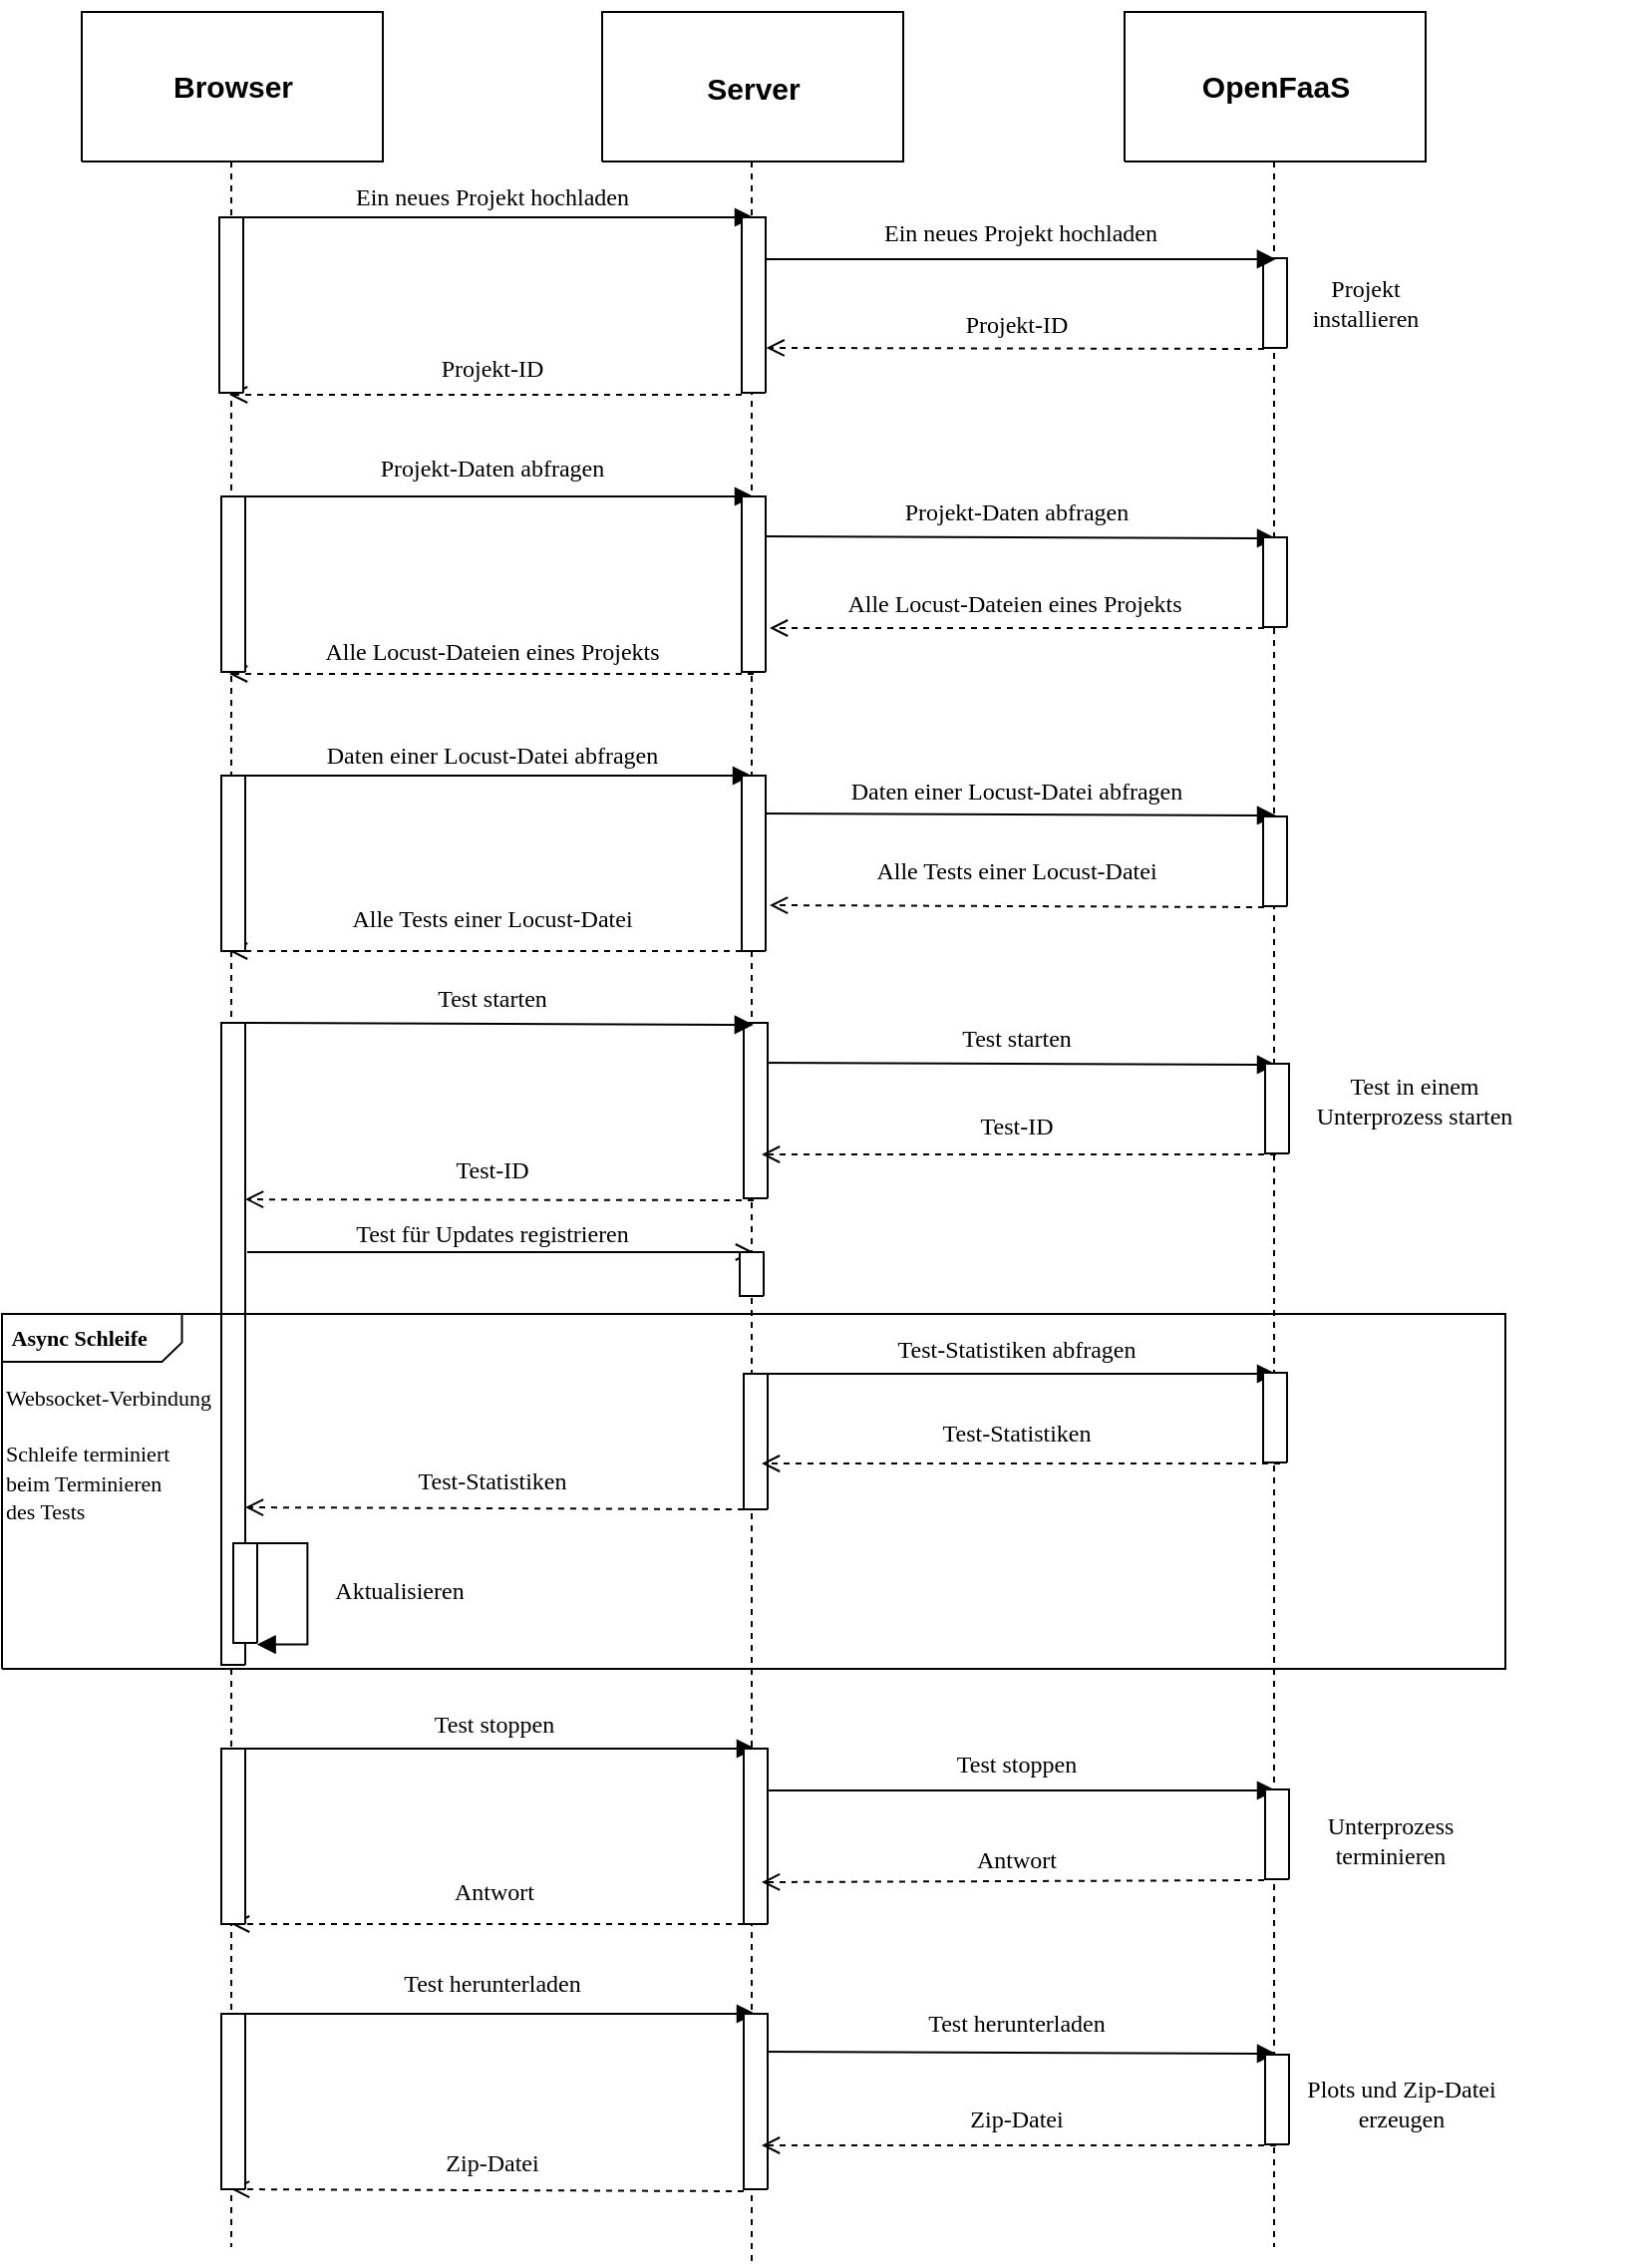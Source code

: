 <mxfile version="15.8.7" type="device"><diagram name="Zeichenblatt-1" id="Zeichenblatt-1"><mxGraphModel dx="367" dy="286" grid="1" gridSize="10" guides="1" tooltips="1" connect="1" arrows="1" fold="1" page="1" pageScale="1" pageWidth="827" pageHeight="1169" math="0" shadow="0"><root><mxCell id="0"/><mxCell id="1" value="Verbinder" parent="0"/><mxCell id="2" style="vsdxID=2;fillColor=#FFFFFF;gradientColor=none;shape=stencil(nZBLDoAgDERP0z3SIyjew0SURgSD+Lu9kMZoXLhwN9O+tukAlrNpJg1SzDH4QW/URgNYgZTkjA4UkwJUgGXng+6DX1zLfmoymdXo17xh5zmRJ6Q42BWCfc2oJfdAr+Yv+AP9Cb7OJ3H/2JG1HNGz/84klThPVCc=);labelBackgroundColor=none;rounded=0;html=1;whiteSpace=wrap;" parent="1" vertex="1"><mxGeometry x="75" y="25" width="151" height="75" as="geometry"/></mxCell><mxCell id="3" style="vsdxID=3;fillColor=#FFFFFF;gradientColor=none;shape=stencil(nZBLDoAgDERP0z3SIyjew0SURgSD+Lu9kMZoXLhwN9O+tukAlrNpJg1SzDH4QW/URgNYgZTkjA4UkwJUgGXng+6DX1zLfmoymdXo17xh5zmRJ6Q42BWCfc2oJfdAr+Yv+AP9Cb7OJ3H/2JG1HNGz/84klThPVCc=);labelBackgroundColor=none;rounded=0;html=1;whiteSpace=wrap;" parent="2" vertex="1"><mxGeometry x="39" y="19" width="72" height="36" as="geometry"/></mxCell><mxCell id="4" style="vsdxID=4;fillColor=#FFFFFF;gradientColor=none;shape=stencil(1VFBDsIgEHwNRxKE+IJa/7GxSyFiaRa07e+FLImtB+/eZnZmdgkjTJcczCi0SpniHRc/ZCfMRWjtJ4fkc0HC9MJ0NhKOFJ/TwHyG6qzoEV91w8q5s6oRrTamJ8X8yl6gW9GoeZuVtgP9vUitElafJMUM2cfpEA1AI8pyRNoAYwuylBbEeTf+h2cV8Plm60Pglvb6dy1lxJWa/g0=);labelBackgroundColor=none;rounded=0;html=1;whiteSpace=wrap;" parent="2" vertex="1"><mxGeometry x="63" y="-5" width="24" height="1" as="geometry"/></mxCell><mxCell id="5" style="vsdxID=6;edgeStyle=none;dashed=1;startArrow=none;endArrow=none;startSize=5;endSize=5;spacingTop=0;spacingBottom=0;spacingLeft=0;spacingRight=0;verticalAlign=middle;html=1;labelBackgroundColor=#ffffff;rounded=0;" parent="2" edge="1"><mxGeometry relative="1" as="geometry"><Array as="points"/><mxPoint x="75" y="75" as="sourcePoint"/><mxPoint x="75" y="1121" as="targetPoint"/></mxGeometry></mxCell><mxCell id="6" value="&lt;font style=&quot;font-size:16px;font-family:Calibri;color:#000000;direction:ltr;letter-spacing:0px;line-height:120%;opacity:1&quot;&gt;&lt;b&gt;Browser&lt;br/&gt;&lt;/b&gt;&lt;/font&gt;" style="text;vsdxID=2;fillColor=none;gradientColor=none;labelBackgroundColor=none;rounded=0;html=1;whiteSpace=wrap;verticalAlign=middle;align=center;strokeColor=none;;html=1;" parent="2" vertex="1"><mxGeometry y="-0.74" width="151.49" height="75.74" as="geometry"/></mxCell><mxCell id="miKb3Fd6q517Q06Q9cBH-104" value="&lt;font color=&quot;#000000&quot; size=&quot;1&quot;&gt;&lt;b style=&quot;font-size: 15px&quot;&gt;Browser&lt;/b&gt;&lt;/font&gt;" style="rounded=0;whiteSpace=wrap;html=1;labelBackgroundColor=none;labelBorderColor=none;fontColor=#F19C99;strokeColor=none;" parent="2" vertex="1"><mxGeometry x="15.75" y="7" width="120" height="60" as="geometry"/></mxCell><mxCell id="7" style="vsdxID=7;fillColor=#FFFFFF;gradientColor=none;shape=stencil(nZBLDoAgDERP0z3SIyjew0SURgSD+Lu9kMZoXLhwN9O+tukAlrNpJg1SzDH4QW/URgNYgZTkjA4UkwJUgGXng+6DX1zLfmoymdXo17xh5zmRJ6Q42BWCfc2oJfdAr+Yv+AP9Cb7OJ3H/2JG1HNGz/84klThPVCc=);labelBackgroundColor=none;rounded=0;html=1;whiteSpace=wrap;" parent="1" vertex="1"><mxGeometry x="336" y="25" width="151" height="75" as="geometry"/></mxCell><mxCell id="8" style="vsdxID=8;fillColor=#FFFFFF;gradientColor=none;shape=stencil(nZBLDoAgDERP0z3SIyjew0SURgSD+Lu9kMZoXLhwN9O+tukAlrNpJg1SzDH4QW/URgNYgZTkjA4UkwJUgGXng+6DX1zLfmoymdXo17xh5zmRJ6Q42BWCfc2oJfdAr+Yv+AP9Cb7OJ3H/2JG1HNGz/84klThPVCc=);labelBackgroundColor=none;rounded=0;html=1;whiteSpace=wrap;" parent="7" vertex="1"><mxGeometry x="39" y="19" width="72" height="36" as="geometry"/></mxCell><mxCell id="9" style="vsdxID=9;fillColor=#FFFFFF;gradientColor=none;shape=stencil(1VFBDsIgEHwNRxKE+IJa/7GxSyFiaRa07e+FLImtB+/eZnZmdgkjTJcczCi0SpniHRc/ZCfMRWjtJ4fkc0HC9MJ0NhKOFJ/TwHyG6qzoEV91w8q5s6oRrTamJ8X8yl6gW9GoeZuVtgP9vUitElafJMUM2cfpEA1AI8pyRNoAYwuylBbEeTf+h2cV8Plm60Pglvb6dy1lxJWa/g0=);labelBackgroundColor=none;rounded=0;html=1;whiteSpace=wrap;" parent="7" vertex="1"><mxGeometry x="63" y="-5" width="24" height="1" as="geometry"/></mxCell><mxCell id="10" style="vsdxID=11;edgeStyle=none;dashed=1;startArrow=none;endArrow=none;startSize=5;endSize=5;spacingTop=0;spacingBottom=0;spacingLeft=0;spacingRight=0;verticalAlign=middle;html=1;labelBackgroundColor=#ffffff;rounded=0;" parent="7" edge="1"><mxGeometry relative="1" as="geometry"><Array as="points"/><mxPoint x="75" y="75" as="sourcePoint"/><mxPoint x="75" y="1129" as="targetPoint"/></mxGeometry></mxCell><mxCell id="11" value="&lt;font style=&quot;font-size:16px;font-family:Calibri;color:#000000;direction:ltr;letter-spacing:0px;line-height:120%;opacity:1&quot;&gt;&lt;b&gt;Server&lt;br/&gt;&lt;/b&gt;&lt;/font&gt;" style="text;vsdxID=7;fillColor=none;gradientColor=none;labelBackgroundColor=none;rounded=0;html=1;whiteSpace=wrap;verticalAlign=middle;align=center;strokeColor=none;;html=1;" parent="7" vertex="1"><mxGeometry y="-0.74" width="151.49" height="75.74" as="geometry"/></mxCell><mxCell id="miKb3Fd6q517Q06Q9cBH-105" value="&lt;font color=&quot;#000000&quot; size=&quot;1&quot;&gt;&lt;b style=&quot;font-size: 15px&quot;&gt;Server&lt;/b&gt;&lt;/font&gt;" style="rounded=0;whiteSpace=wrap;html=1;labelBackgroundColor=none;labelBorderColor=none;fontColor=#F19C99;strokeColor=none;" parent="7" vertex="1"><mxGeometry x="15.75" y="7.5" width="120" height="60" as="geometry"/></mxCell><mxCell id="86" style="vsdxID=18;edgeStyle=none;startArrow=none;endArrow=block;startSize=2;endSize=7;spacingTop=0;spacingBottom=0;spacingLeft=0;spacingRight=0;verticalAlign=middle;html=1;labelBackgroundColor=#ffffff;rounded=0;" parent="1" edge="1"><mxGeometry relative="1" as="geometry"><mxPoint x="-1" as="offset"/><Array as="points"/><mxPoint x="151" y="128" as="sourcePoint"/><mxPoint x="412" y="128" as="targetPoint"/></mxGeometry></mxCell><mxCell id="87" style="vsdxID=19;edgeStyle=none;dashed=1;startArrow=none;endArrow=open;startSize=2;endSize=7;spacingTop=0;spacingBottom=0;spacingLeft=0;spacingRight=0;verticalAlign=middle;html=1;labelBackgroundColor=#ffffff;rounded=0;" parent="1" edge="1"><mxGeometry relative="1" as="geometry"><mxPoint as="offset"/><Array as="points"/><mxPoint x="406" y="217" as="sourcePoint"/><mxPoint x="149" y="217" as="targetPoint"/></mxGeometry></mxCell><mxCell id="12" style="vsdxID=29;rotation=270;fillColor=#FFFFFF;gradientColor=none;shape=stencil(nZBLDoAgDERP0z3SIyjew0SURgSD+Lu9kMZoXLhwN9O+tukAlrNpJg1SzDH4QW/URgNYgZTkjA4UkwJUgGXng+6DX1zLfmoymdXo17xh5zmRJ6Q42BWCfc2oJfdAr+Yv+AP9Cb7OJ3H/2JG1HNGz/84klThPVCc=);labelBackgroundColor=none;rounded=0;html=1;whiteSpace=wrap;" parent="1" vertex="1"><mxGeometry x="106" y="166" width="88" height="12" as="geometry"/></mxCell><mxCell id="13" value="&lt;font style=&quot;font-size: 12px ; font-family: &amp;#34;calibri&amp;#34; ; color: #000000 ; direction: ltr ; letter-spacing: 0px ; line-height: 120% ; opacity: 1&quot;&gt;Ein neues Projekt hochladen&lt;br&gt;&lt;/font&gt;" style="verticalAlign=middle;align=center;vsdxID=50;fillColor=none;gradientColor=none;shape=stencil(nZBLDoAgDERP0z3SIyjew0SURgSD+Lu9kMZoXLhwN9O+tukAlrNpJg1SzDH4QW/URgNYgZTkjA4UkwJUgGXng+6DX1zLfmoymdXo17xh5zmRJ6Q42BWCfc2oJfdAr+Yv+AP9Cb7OJ3H/2JG1HNGz/84klThPVCc=);strokeColor=none;labelBackgroundColor=none;rounded=0;html=1;whiteSpace=wrap;" parent="1" vertex="1"><mxGeometry x="151" y="108" width="260" height="20" as="geometry"/></mxCell><mxCell id="14" value="&lt;font style=&quot;font-size: 12px ; font-family: &amp;#34;calibri&amp;#34; ; color: #000000 ; direction: ltr ; letter-spacing: 0px ; line-height: 120% ; opacity: 1&quot;&gt;Projekt-ID&lt;br&gt;&lt;/font&gt;" style="verticalAlign=middle;align=center;vsdxID=52;fillColor=none;gradientColor=none;shape=stencil(nZBLDoAgDERP0z3SIyjew0SURgSD+Lu9kMZoXLhwN9O+tukAlrNpJg1SzDH4QW/URgNYgZTkjA4UkwJUgGXng+6DX1zLfmoymdXo17xh5zmRJ6Q42BWCfc2oJfdAr+Yv+AP9Cb7OJ3H/2JG1HNGz/84klThPVCc=);strokeColor=none;labelBackgroundColor=none;rounded=0;html=1;whiteSpace=wrap;" parent="1" vertex="1"><mxGeometry x="151" y="194" width="260" height="20" as="geometry"/></mxCell><mxCell id="15" value="&lt;font style=&quot;font-size: 12px ; font-family: &amp;#34;calibri&amp;#34; ; color: #000000 ; direction: ltr ; letter-spacing: 0px ; line-height: 120% ; opacity: 1&quot;&gt;Plots und Zip-Datei&lt;br&gt;erzeugen&lt;br&gt;&lt;/font&gt;" style="verticalAlign=middle;align=center;vsdxID=105;fillColor=none;gradientColor=none;shape=stencil(nZBLDoAgDERP0z3SIyjew0SURgSD+Lu9kMZoXLhwN9O+tukAlrNpJg1SzDH4QW/URgNYgZTkjA4UkwJUgGXng+6DX1zLfmoymdXo17xh5zmRJ6Q42BWCfc2oJfdAr+Yv+AP9Cb7OJ3H/2JG1HNGz/84klThPVCc=);strokeColor=none;labelBackgroundColor=none;rounded=0;html=1;whiteSpace=wrap;" parent="1" vertex="1"><mxGeometry x="660" y="1064" width="154" height="20" as="geometry"/></mxCell><mxCell id="16" value="&lt;font style=&quot;font-size: 12px ; font-family: &amp;#34;calibri&amp;#34; ; color: #000000 ; direction: ltr ; letter-spacing: 0px ; line-height: 120% ; opacity: 1&quot;&gt;Unterprozess&lt;br&gt;terminieren&lt;br&gt;&lt;/font&gt;" style="verticalAlign=middle;align=center;vsdxID=106;fillColor=none;gradientColor=none;shape=stencil(nZBLDoAgDERP0z3SIyjew0SURgSD+Lu9kMZoXLhwN9O+tukAlrNpJg1SzDH4QW/URgNYgZTkjA4UkwJUgGXng+6DX1zLfmoymdXo17xh5zmRJ6Q42BWCfc2oJfdAr+Yv+AP9Cb7OJ3H/2JG1HNGz/84klThPVCc=);strokeColor=none;labelBackgroundColor=none;rounded=0;html=1;whiteSpace=wrap;" parent="1" vertex="1"><mxGeometry x="683" y="932" width="97" height="20" as="geometry"/></mxCell><mxCell id="17" style="vsdxID=108;fillColor=#FFFFFF;gradientColor=none;shape=stencil(nZBLDoAgDERP0z3SIyjew0SURgSD+Lu9kMZoXLhwN9O+tukAlrNpJg1SzDH4QW/URgNYgZTkjA4UkwJUgGXng+6DX1zLfmoymdXo17xh5zmRJ6Q42BWCfc2oJfdAr+Yv+AP9Cb7OJ3H/2JG1HNGz/84klThPVCc=);labelBackgroundColor=none;rounded=0;html=1;whiteSpace=wrap;" parent="1" vertex="1"><mxGeometry x="598" y="25" width="151" height="75" as="geometry"/></mxCell><mxCell id="18" style="vsdxID=109;fillColor=#FFFFFF;gradientColor=none;shape=stencil(nZBLDoAgDERP0z3SIyjew0SURgSD+Lu9kMZoXLhwN9O+tukAlrNpJg1SzDH4QW/URgNYgZTkjA4UkwJUgGXng+6DX1zLfmoymdXo17xh5zmRJ6Q42BWCfc2oJfdAr+Yv+AP9Cb7OJ3H/2JG1HNGz/84klThPVCc=);labelBackgroundColor=none;rounded=0;html=1;whiteSpace=wrap;" parent="17" vertex="1"><mxGeometry x="39" y="19" width="72" height="36" as="geometry"/></mxCell><mxCell id="19" style="vsdxID=110;fillColor=#FFFFFF;gradientColor=none;shape=stencil(1VFBDsIgEHwNRxKE+IJa/7GxSyFiaRa07e+FLImtB+/eZnZmdgkjTJcczCi0SpniHRc/ZCfMRWjtJ4fkc0HC9MJ0NhKOFJ/TwHyG6qzoEV91w8q5s6oRrTamJ8X8yl6gW9GoeZuVtgP9vUitElafJMUM2cfpEA1AI8pyRNoAYwuylBbEeTf+h2cV8Plm60Pglvb6dy1lxJWa/g0=);labelBackgroundColor=none;rounded=0;html=1;whiteSpace=wrap;" parent="17" vertex="1"><mxGeometry x="63" y="-5" width="24" height="1" as="geometry"/></mxCell><mxCell id="20" style="vsdxID=112;edgeStyle=none;dashed=1;startArrow=none;endArrow=none;startSize=5;endSize=5;spacingTop=0;spacingBottom=0;spacingLeft=0;spacingRight=0;verticalAlign=middle;html=1;labelBackgroundColor=#ffffff;rounded=0;" parent="17" edge="1"><mxGeometry relative="1" as="geometry"><Array as="points"/><mxPoint x="75" y="75" as="sourcePoint"/><mxPoint x="75" y="1121" as="targetPoint"/></mxGeometry></mxCell><mxCell id="21" value="&lt;font style=&quot;font-size:16px;font-family:Calibri;color:#000000;direction:ltr;letter-spacing:0px;line-height:120%;opacity:1&quot;&gt;&lt;b&gt;OepnFaaS&lt;br/&gt;&lt;/b&gt;&lt;/font&gt;" style="text;vsdxID=108;fillColor=none;gradientColor=none;labelBackgroundColor=none;rounded=0;html=1;whiteSpace=wrap;verticalAlign=middle;align=center;strokeColor=none;;html=1;" parent="17" vertex="1"><mxGeometry y="-0.74" width="151.49" height="75.74" as="geometry"/></mxCell><mxCell id="miKb3Fd6q517Q06Q9cBH-106" value="&lt;font color=&quot;#000000&quot; size=&quot;1&quot;&gt;&lt;b style=&quot;font-size: 15px&quot;&gt;OpenFaaS&lt;/b&gt;&lt;/font&gt;" style="rounded=0;whiteSpace=wrap;html=1;labelBackgroundColor=none;labelBorderColor=none;fontColor=#F19C99;strokeColor=none;" parent="17" vertex="1"><mxGeometry x="15.74" y="7" width="120" height="60" as="geometry"/></mxCell><mxCell id="22" value="&lt;font style=&quot;font-size: 12px ; font-family: &amp;#34;calibri&amp;#34; ; color: #000000 ; direction: ltr ; letter-spacing: 0px ; line-height: 120% ; opacity: 1&quot;&gt;Projekt&lt;br&gt;installieren&lt;br&gt;&lt;/font&gt;" style="verticalAlign=middle;align=center;vsdxID=117;fillColor=none;gradientColor=none;shape=stencil(nZBLDoAgDERP0z3SIyjew0SURgSD+Lu9kMZoXLhwN9O+tukAlrNpJg1SzDH4QW/URgNYgZTkjA4UkwJUgGXng+6DX1zLfmoymdXo17xh5zmRJ6Q42BWCfc2oJfdAr+Yv+AP9Cb7OJ3H/2JG1HNGz/84klThPVCc=);strokeColor=none;labelBackgroundColor=none;rounded=0;html=1;whiteSpace=wrap;" parent="1" vertex="1"><mxGeometry x="589" y="161" width="260" height="20" as="geometry"/></mxCell><mxCell id="23" style="vsdxID=119;rotation=270;fillColor=#FFFFFF;gradientColor=none;shape=stencil(nZBLDoAgDERP0z3SIyjew0SURgSD+Lu9kMZoXLhwN9O+tukAlrNpJg1SzDH4QW/URgNYgZTkjA4UkwJUgGXng+6DX1zLfmoymdXo17xh5zmRJ6Q42BWCfc2oJfdAr+Yv+AP9Cb7OJ3H/2JG1HNGz/84klThPVCc=);labelBackgroundColor=none;rounded=0;html=1;whiteSpace=wrap;" parent="1" vertex="1"><mxGeometry x="651" y="165" width="45" height="12" as="geometry"/></mxCell><mxCell id="25" value="&lt;font style=&quot;font-size: 12px ; font-family: &amp;#34;calibri&amp;#34; ; color: #000000 ; direction: ltr ; letter-spacing: 0px ; line-height: 120% ; opacity: 1&quot;&gt;Ein neues Projekt hochladen&lt;br&gt;&lt;/font&gt;" style="verticalAlign=middle;align=center;vsdxID=123;fillColor=none;gradientColor=none;shape=stencil(nZBLDoAgDERP0z3SIyjew0SURgSD+Lu9kMZoXLhwN9O+tukAlrNpJg1SzDH4QW/URgNYgZTkjA4UkwJUgGXng+6DX1zLfmoymdXo17xh5zmRJ6Q42BWCfc2oJfdAr+Yv+AP9Cb7OJ3H/2JG1HNGz/84klThPVCc=);strokeColor=none;labelBackgroundColor=none;rounded=0;html=1;whiteSpace=wrap;" parent="1" vertex="1"><mxGeometry x="416" y="126" width="260" height="20" as="geometry"/></mxCell><mxCell id="26" value="&lt;font style=&quot;font-size: 12px ; font-family: &amp;#34;calibri&amp;#34; ; color: #000000 ; direction: ltr ; letter-spacing: 0px ; line-height: 120% ; opacity: 1&quot;&gt;Projekt-ID&lt;br&gt;&lt;/font&gt;" style="verticalAlign=middle;align=center;vsdxID=124;fillColor=none;gradientColor=none;shape=stencil(nZBLDoAgDERP0z3SIyjew0SURgSD+Lu9kMZoXLhwN9O+tukAlrNpJg1SzDH4QW/URgNYgZTkjA4UkwJUgGXng+6DX1zLfmoymdXo17xh5zmRJ6Q42BWCfc2oJfdAr+Yv+AP9Cb7OJ3H/2JG1HNGz/84klThPVCc=);strokeColor=none;labelBackgroundColor=none;rounded=0;html=1;whiteSpace=wrap;" parent="1" vertex="1"><mxGeometry x="414" y="172" width="260" height="20" as="geometry"/></mxCell><mxCell id="88" style="vsdxID=125;edgeStyle=none;startArrow=none;endArrow=block;startSize=2;endSize=7;spacingTop=0;spacingBottom=0;spacingLeft=0;spacingRight=0;verticalAlign=middle;html=1;labelBackgroundColor=#ffffff;rounded=0;" parent="1" edge="1"><mxGeometry relative="1" as="geometry"><mxPoint as="offset"/><Array as="points"/><mxPoint x="412" y="288" as="sourcePoint"/><mxPoint x="674" y="289" as="targetPoint"/></mxGeometry></mxCell><mxCell id="89" style="vsdxID=126;edgeStyle=none;startArrow=none;endArrow=block;startSize=2;endSize=7;spacingTop=0;spacingBottom=0;spacingLeft=0;spacingRight=0;verticalAlign=middle;html=1;labelBackgroundColor=#ffffff;rounded=0;" parent="1" edge="1"><mxGeometry relative="1" as="geometry"><mxPoint x="-1" as="offset"/><Array as="points"/><mxPoint x="151" y="268" as="sourcePoint"/><mxPoint x="412" y="268" as="targetPoint"/></mxGeometry></mxCell><mxCell id="90" style="vsdxID=127;edgeStyle=none;dashed=1;startArrow=none;endArrow=open;startSize=2;endSize=7;spacingTop=0;spacingBottom=0;spacingLeft=0;spacingRight=0;verticalAlign=middle;html=1;labelBackgroundColor=#ffffff;rounded=0;" parent="1" edge="1"><mxGeometry relative="1" as="geometry"><mxPoint as="offset"/><Array as="points"/><mxPoint x="412" y="357" as="sourcePoint"/><mxPoint x="149" y="357" as="targetPoint"/></mxGeometry></mxCell><mxCell id="27" style="vsdxID=128;rotation=270;fillColor=#FFFFFF;gradientColor=none;shape=stencil(nZBLDoAgDERP0z3SIyjew0SURgSD+Lu9kMZoXLhwN9O+tukAlrNpJg1SzDH4QW/URgNYgZTkjA4UkwJUgGXng+6DX1zLfmoymdXo17xh5zmRJ6Q42BWCfc2oJfdAr+Yv+AP9Cb7OJ3H/2JG1HNGz/84klThPVCc=);labelBackgroundColor=none;rounded=0;html=1;whiteSpace=wrap;" parent="1" vertex="1"><mxGeometry x="107" y="306" width="88" height="12" as="geometry"/></mxCell><mxCell id="28" value="&lt;font style=&quot;font-size: 12px ; font-family: &amp;#34;calibri&amp;#34; ; color: #000000 ; direction: ltr ; letter-spacing: 0px ; line-height: 120% ; opacity: 1&quot;&gt;Projekt-Daten abfragen&lt;br&gt;&lt;/font&gt;" style="verticalAlign=middle;align=center;vsdxID=129;fillColor=none;gradientColor=none;shape=stencil(nZBLDoAgDERP0z3SIyjew0SURgSD+Lu9kMZoXLhwN9O+tukAlrNpJg1SzDH4QW/URgNYgZTkjA4UkwJUgGXng+6DX1zLfmoymdXo17xh5zmRJ6Q42BWCfc2oJfdAr+Yv+AP9Cb7OJ3H/2JG1HNGz/84klThPVCc=);strokeColor=none;labelBackgroundColor=none;rounded=0;html=1;whiteSpace=wrap;" parent="1" vertex="1"><mxGeometry x="151" y="244" width="260" height="20" as="geometry"/></mxCell><mxCell id="29" value="&lt;font style=&quot;font-size: 12px ; font-family: &amp;#34;calibri&amp;#34; ; color: #000000 ; direction: ltr ; letter-spacing: 0px ; line-height: 120% ; opacity: 1&quot;&gt;Alle Locust-Dateien eines Projekts&lt;br&gt;&lt;/font&gt;" style="verticalAlign=middle;align=center;vsdxID=130;fillColor=none;gradientColor=none;shape=stencil(nZBLDoAgDERP0z3SIyjew0SURgSD+Lu9kMZoXLhwN9O+tukAlrNpJg1SzDH4QW/URgNYgZTkjA4UkwJUgGXng+6DX1zLfmoymdXo17xh5zmRJ6Q42BWCfc2oJfdAr+Yv+AP9Cb7OJ3H/2JG1HNGz/84klThPVCc=);strokeColor=none;labelBackgroundColor=none;rounded=0;html=1;whiteSpace=wrap;" parent="1" vertex="1"><mxGeometry x="151" y="336" width="260" height="20" as="geometry"/></mxCell><mxCell id="30" style="vsdxID=131;rotation=270;fillColor=#FFFFFF;gradientColor=none;shape=stencil(nZBLDoAgDERP0z3SIyjew0SURgSD+Lu9kMZoXLhwN9O+tukAlrNpJg1SzDH4QW/URgNYgZTkjA4UkwJUgGXng+6DX1zLfmoymdXo17xh5zmRJ6Q42BWCfc2oJfdAr+Yv+AP9Cb7OJ3H/2JG1HNGz/84klThPVCc=);labelBackgroundColor=none;rounded=0;html=1;whiteSpace=wrap;" parent="1" vertex="1"><mxGeometry x="651" y="305" width="45" height="12" as="geometry"/></mxCell><mxCell id="31" style="vsdxID=132;rotation=270;fillColor=#FFFFFF;gradientColor=none;shape=stencil(nZBLDoAgDERP0z3SIyjew0SURgSD+Lu9kMZoXLhwN9O+tukAlrNpJg1SzDH4QW/URgNYgZTkjA4UkwJUgGXng+6DX1zLfmoymdXo17xh5zmRJ6Q42BWCfc2oJfdAr+Yv+AP9Cb7OJ3H/2JG1HNGz/84klThPVCc=);labelBackgroundColor=none;rounded=0;html=1;whiteSpace=wrap;" parent="1" vertex="1"><mxGeometry x="368" y="306" width="88" height="12" as="geometry"/></mxCell><mxCell id="32" value="&lt;font style=&quot;font-size: 12px ; font-family: &amp;#34;calibri&amp;#34; ; color: #000000 ; direction: ltr ; letter-spacing: 0px ; line-height: 120% ; opacity: 1&quot;&gt;Alle Locust-Dateien eines Projekts&lt;br&gt;&lt;/font&gt;" style="verticalAlign=middle;align=center;vsdxID=135;fillColor=none;gradientColor=none;shape=stencil(nZBLDoAgDERP0z3SIyjew0SURgSD+Lu9kMZoXLhwN9O+tukAlrNpJg1SzDH4QW/URgNYgZTkjA4UkwJUgGXng+6DX1zLfmoymdXo17xh5zmRJ6Q42BWCfc2oJfdAr+Yv+AP9Cb7OJ3H/2JG1HNGz/84klThPVCc=);strokeColor=none;labelBackgroundColor=none;rounded=0;html=1;whiteSpace=wrap;" parent="1" vertex="1"><mxGeometry x="413" y="312" width="260" height="20" as="geometry"/></mxCell><mxCell id="33" value="&lt;font style=&quot;font-size: 12px ; font-family: &amp;#34;calibri&amp;#34; ; color: #000000 ; direction: ltr ; letter-spacing: 0px ; line-height: 120% ; opacity: 1&quot;&gt;Projekt-Daten abfragen&lt;br&gt;&lt;/font&gt;" style="verticalAlign=middle;align=center;vsdxID=139;fillColor=none;gradientColor=none;shape=stencil(nZBLDoAgDERP0z3SIyjew0SURgSD+Lu9kMZoXLhwN9O+tukAlrNpJg1SzDH4QW/URgNYgZTkjA4UkwJUgGXng+6DX1zLfmoymdXo17xh5zmRJ6Q42BWCfc2oJfdAr+Yv+AP9Cb7OJ3H/2JG1HNGz/84klThPVCc=);strokeColor=none;labelBackgroundColor=none;rounded=0;html=1;whiteSpace=wrap;" parent="1" vertex="1"><mxGeometry x="414" y="266" width="260" height="20" as="geometry"/></mxCell><mxCell id="91" style="vsdxID=140;edgeStyle=none;startArrow=none;endArrow=block;startSize=2;endSize=7;spacingTop=0;spacingBottom=0;spacingLeft=0;spacingRight=0;verticalAlign=middle;html=1;labelBackgroundColor=#ffffff;rounded=0;" parent="1" edge="1"><mxGeometry relative="1" as="geometry"><mxPoint as="offset"/><Array as="points"/><mxPoint x="413" y="427" as="sourcePoint"/><mxPoint x="674" y="428" as="targetPoint"/></mxGeometry></mxCell><mxCell id="92" style="vsdxID=141;edgeStyle=none;startArrow=none;endArrow=block;startSize=2;endSize=7;spacingTop=0;spacingBottom=0;spacingLeft=0;spacingRight=0;verticalAlign=middle;html=1;labelBackgroundColor=#ffffff;rounded=0;" parent="1" edge="1"><mxGeometry relative="1" as="geometry"><mxPoint as="offset"/><Array as="points"/><mxPoint x="151" y="408" as="sourcePoint"/><mxPoint x="411" y="408" as="targetPoint"/></mxGeometry></mxCell><mxCell id="93" style="vsdxID=142;edgeStyle=none;dashed=1;startArrow=none;endArrow=open;startSize=2;endSize=7;spacingTop=0;spacingBottom=0;spacingLeft=0;spacingRight=0;verticalAlign=middle;html=1;labelBackgroundColor=#ffffff;rounded=0;" parent="1" edge="1"><mxGeometry relative="1" as="geometry"><mxPoint as="offset"/><Array as="points"/><mxPoint x="412" y="496" as="sourcePoint"/><mxPoint x="149" y="496" as="targetPoint"/></mxGeometry></mxCell><mxCell id="34" style="vsdxID=143;rotation=270;fillColor=#FFFFFF;gradientColor=none;shape=stencil(nZBLDoAgDERP0z3SIyjew0SURgSD+Lu9kMZoXLhwN9O+tukAlrNpJg1SzDH4QW/URgNYgZTkjA4UkwJUgGXng+6DX1zLfmoymdXo17xh5zmRJ6Q42BWCfc2oJfdAr+Yv+AP9Cb7OJ3H/2JG1HNGz/84klThPVCc=);labelBackgroundColor=none;rounded=0;html=1;whiteSpace=wrap;" parent="1" vertex="1"><mxGeometry x="107" y="446" width="88" height="12" as="geometry"/></mxCell><mxCell id="35" value="&lt;font style=&quot;font-size: 12px ; font-family: &amp;#34;calibri&amp;#34; ; color: #000000 ; direction: ltr ; letter-spacing: 0px ; line-height: 120% ; opacity: 1&quot;&gt;Daten einer Locust-Datei abfragen&lt;br&gt;&lt;/font&gt;" style="verticalAlign=middle;align=center;vsdxID=144;fillColor=none;gradientColor=none;shape=stencil(nZBLDoAgDERP0z3SIyjew0SURgSD+Lu9kMZoXLhwN9O+tukAlrNpJg1SzDH4QW/URgNYgZTkjA4UkwJUgGXng+6DX1zLfmoymdXo17xh5zmRJ6Q42BWCfc2oJfdAr+Yv+AP9Cb7OJ3H/2JG1HNGz/84klThPVCc=);strokeColor=none;labelBackgroundColor=none;rounded=0;html=1;whiteSpace=wrap;" parent="1" vertex="1"><mxGeometry x="151" y="388" width="260" height="20" as="geometry"/></mxCell><mxCell id="36" value="&lt;font style=&quot;font-size: 12px ; font-family: &amp;#34;calibri&amp;#34; ; color: #000000 ; direction: ltr ; letter-spacing: 0px ; line-height: 120% ; opacity: 1&quot;&gt;Alle Tests einer Locust-Datei&lt;br&gt;&lt;/font&gt;" style="verticalAlign=middle;align=center;vsdxID=145;fillColor=none;gradientColor=none;shape=stencil(nZBLDoAgDERP0z3SIyjew0SURgSD+Lu9kMZoXLhwN9O+tukAlrNpJg1SzDH4QW/URgNYgZTkjA4UkwJUgGXng+6DX1zLfmoymdXo17xh5zmRJ6Q42BWCfc2oJfdAr+Yv+AP9Cb7OJ3H/2JG1HNGz/84klThPVCc=);strokeColor=none;labelBackgroundColor=none;rounded=0;html=1;whiteSpace=wrap;" parent="1" vertex="1"><mxGeometry x="151" y="470" width="260" height="20" as="geometry"/></mxCell><mxCell id="37" style="vsdxID=146;rotation=270;fillColor=#FFFFFF;gradientColor=none;shape=stencil(nZBLDoAgDERP0z3SIyjew0SURgSD+Lu9kMZoXLhwN9O+tukAlrNpJg1SzDH4QW/URgNYgZTkjA4UkwJUgGXng+6DX1zLfmoymdXo17xh5zmRJ6Q42BWCfc2oJfdAr+Yv+AP9Cb7OJ3H/2JG1HNGz/84klThPVCc=);labelBackgroundColor=none;rounded=0;html=1;whiteSpace=wrap;" parent="1" vertex="1"><mxGeometry x="651" y="445" width="45" height="12" as="geometry"/></mxCell><mxCell id="38" style="vsdxID=147;rotation=270;fillColor=#FFFFFF;gradientColor=none;shape=stencil(nZBLDoAgDERP0z3SIyjew0SURgSD+Lu9kMZoXLhwN9O+tukAlrNpJg1SzDH4QW/URgNYgZTkjA4UkwJUgGXng+6DX1zLfmoymdXo17xh5zmRJ6Q42BWCfc2oJfdAr+Yv+AP9Cb7OJ3H/2JG1HNGz/84klThPVCc=);labelBackgroundColor=none;rounded=0;html=1;whiteSpace=wrap;" parent="1" vertex="1"><mxGeometry x="368" y="446" width="88" height="12" as="geometry"/></mxCell><mxCell id="39" value="&lt;font style=&quot;font-size: 12px ; font-family: &amp;#34;calibri&amp;#34; ; color: #000000 ; direction: ltr ; letter-spacing: 0px ; line-height: 120% ; opacity: 1&quot;&gt;Daten einer Locust-Datei abfragen&lt;br&gt;&lt;/font&gt;" style="verticalAlign=middle;align=center;vsdxID=150;fillColor=none;gradientColor=none;shape=stencil(nZBLDoAgDERP0z3SIyjew0SURgSD+Lu9kMZoXLhwN9O+tukAlrNpJg1SzDH4QW/URgNYgZTkjA4UkwJUgGXng+6DX1zLfmoymdXo17xh5zmRJ6Q42BWCfc2oJfdAr+Yv+AP9Cb7OJ3H/2JG1HNGz/84klThPVCc=);strokeColor=none;labelBackgroundColor=none;rounded=0;html=1;whiteSpace=wrap;" parent="1" vertex="1"><mxGeometry x="414" y="406" width="260" height="20" as="geometry"/></mxCell><mxCell id="40" value="&lt;font style=&quot;font-size: 12px ; font-family: &amp;#34;calibri&amp;#34; ; color: #000000 ; direction: ltr ; letter-spacing: 0px ; line-height: 120% ; opacity: 1&quot;&gt;Alle Tests einer Locust-Datei&lt;br&gt;&lt;/font&gt;" style="verticalAlign=middle;align=center;vsdxID=154;fillColor=none;gradientColor=none;shape=stencil(nZBLDoAgDERP0z3SIyjew0SURgSD+Lu9kMZoXLhwN9O+tukAlrNpJg1SzDH4QW/URgNYgZTkjA4UkwJUgGXng+6DX1zLfmoymdXo17xh5zmRJ6Q42BWCfc2oJfdAr+Yv+AP9Cb7OJ3H/2JG1HNGz/84klThPVCc=);strokeColor=none;labelBackgroundColor=none;rounded=0;html=1;whiteSpace=wrap;" parent="1" vertex="1"><mxGeometry x="414" y="446" width="260" height="20" as="geometry"/></mxCell><mxCell id="94" style="vsdxID=155;edgeStyle=none;startArrow=none;endArrow=block;startSize=2;endSize=7;spacingTop=0;spacingBottom=0;spacingLeft=0;spacingRight=0;verticalAlign=middle;html=1;labelBackgroundColor=#ffffff;rounded=0;" parent="1" edge="1"><mxGeometry relative="1" as="geometry"><mxPoint x="-1" as="offset"/><Array as="points"/><mxPoint x="414" y="552" as="sourcePoint"/><mxPoint x="674" y="553" as="targetPoint"/></mxGeometry></mxCell><mxCell id="95" style="vsdxID=157;edgeStyle=none;dashed=1;startArrow=none;endArrow=open;startSize=2;endSize=7;spacingTop=0;spacingBottom=0;spacingLeft=0;spacingRight=0;verticalAlign=middle;html=1;labelBackgroundColor=#ffffff;rounded=0;entryX=0.725;entryY=1;entryDx=0;entryDy=0;entryPerimeter=0;" parent="1" edge="1" target="41"><mxGeometry relative="1" as="geometry"><mxPoint x="-1" as="offset"/><Array as="points"/><mxPoint x="412" y="621" as="sourcePoint"/><mxPoint x="150" y="621" as="targetPoint"/></mxGeometry></mxCell><mxCell id="41" style="vsdxID=158;rotation=270;fillColor=#FFFFFF;gradientColor=none;shape=stencil(nZBLDoAgDERP0z3SIyjew0SURgSD+Lu9kMZoXLhwN9O+tukAlrNpJg1SzDH4QW/URgNYgZTkjA4UkwJUgGXng+6DX1zLfmoymdXo17xh5zmRJ6Q42BWCfc2oJfdAr+Yv+AP9Cb7OJ3H/2JG1HNGz/84klThPVCc=);labelBackgroundColor=none;rounded=0;html=1;whiteSpace=wrap;" parent="1" vertex="1"><mxGeometry x="-10" y="687" width="322" height="12" as="geometry"/></mxCell><mxCell id="42" value="&lt;font style=&quot;font-size: 12px ; font-family: &amp;#34;calibri&amp;#34; ; color: #000000 ; direction: ltr ; letter-spacing: 0px ; line-height: 120% ; opacity: 1&quot;&gt;Test starten&lt;br&gt;&lt;/font&gt;" style="verticalAlign=middle;align=center;vsdxID=159;fillColor=none;gradientColor=none;shape=stencil(nZBLDoAgDERP0z3SIyjew0SURgSD+Lu9kMZoXLhwN9O+tukAlrNpJg1SzDH4QW/URgNYgZTkjA4UkwJUgGXng+6DX1zLfmoymdXo17xh5zmRJ6Q42BWCfc2oJfdAr+Yv+AP9Cb7OJ3H/2JG1HNGz/84klThPVCc=);strokeColor=none;labelBackgroundColor=none;rounded=0;html=1;whiteSpace=wrap;" parent="1" vertex="1"><mxGeometry x="151" y="510" width="260" height="20" as="geometry"/></mxCell><mxCell id="43" value="&lt;font style=&quot;font-size: 12px ; font-family: &amp;#34;calibri&amp;#34; ; color: #000000 ; direction: ltr ; letter-spacing: 0px ; line-height: 120% ; opacity: 1&quot;&gt;Test-ID&lt;br&gt;&lt;/font&gt;" style="verticalAlign=middle;align=center;vsdxID=160;fillColor=none;gradientColor=none;shape=stencil(nZBLDoAgDERP0z3SIyjew0SURgSD+Lu9kMZoXLhwN9O+tukAlrNpJg1SzDH4QW/URgNYgZTkjA4UkwJUgGXng+6DX1zLfmoymdXo17xh5zmRJ6Q42BWCfc2oJfdAr+Yv+AP9Cb7OJ3H/2JG1HNGz/84klThPVCc=);strokeColor=none;labelBackgroundColor=none;rounded=0;html=1;whiteSpace=wrap;" parent="1" vertex="1"><mxGeometry x="151" y="596" width="260" height="20" as="geometry"/></mxCell><mxCell id="44" style="vsdxID=161;rotation=270;fillColor=#FFFFFF;gradientColor=none;shape=stencil(nZBLDoAgDERP0z3SIyjew0SURgSD+Lu9kMZoXLhwN9O+tukAlrNpJg1SzDH4QW/URgNYgZTkjA4UkwJUgGXng+6DX1zLfmoymdXo17xh5zmRJ6Q42BWCfc2oJfdAr+Yv+AP9Cb7OJ3H/2JG1HNGz/84klThPVCc=);labelBackgroundColor=none;rounded=0;html=1;whiteSpace=wrap;" parent="1" vertex="1"><mxGeometry x="652" y="569" width="45" height="12" as="geometry"/></mxCell><mxCell id="45" style="vsdxID=162;rotation=270;fillColor=#FFFFFF;gradientColor=none;shape=stencil(nZBLDoAgDERP0z3SIyjew0SURgSD+Lu9kMZoXLhwN9O+tukAlrNpJg1SzDH4QW/URgNYgZTkjA4UkwJUgGXng+6DX1zLfmoymdXo17xh5zmRJ6Q42BWCfc2oJfdAr+Yv+AP9Cb7OJ3H/2JG1HNGz/84klThPVCc=);labelBackgroundColor=none;rounded=0;html=1;whiteSpace=wrap;" parent="1" vertex="1"><mxGeometry x="369" y="570" width="88" height="12" as="geometry"/></mxCell><mxCell id="46" value="&lt;font style=&quot;font-size: 12px ; font-family: &amp;#34;calibri&amp;#34; ; color: #000000 ; direction: ltr ; letter-spacing: 0px ; line-height: 120% ; opacity: 1&quot;&gt;Test starten&lt;br&gt;&lt;/font&gt;" style="verticalAlign=middle;align=center;vsdxID=164;fillColor=none;gradientColor=none;shape=stencil(nZBLDoAgDERP0z3SIyjew0SURgSD+Lu9kMZoXLhwN9O+tukAlrNpJg1SzDH4QW/URgNYgZTkjA4UkwJUgGXng+6DX1zLfmoymdXo17xh5zmRJ6Q42BWCfc2oJfdAr+Yv+AP9Cb7OJ3H/2JG1HNGz/84klThPVCc=);strokeColor=none;labelBackgroundColor=none;rounded=0;html=1;whiteSpace=wrap;" parent="1" vertex="1"><mxGeometry x="414" y="530" width="260" height="20" as="geometry"/></mxCell><mxCell id="47" value="&lt;font style=&quot;font-size: 12px ; font-family: &amp;#34;calibri&amp;#34; ; color: #000000 ; direction: ltr ; letter-spacing: 0px ; line-height: 120% ; opacity: 1&quot;&gt;Test-ID&lt;br&gt;&lt;/font&gt;" style="verticalAlign=middle;align=center;vsdxID=165;fillColor=none;gradientColor=none;shape=stencil(nZBLDoAgDERP0z3SIyjew0SURgSD+Lu9kMZoXLhwN9O+tukAlrNpJg1SzDH4QW/URgNYgZTkjA4UkwJUgGXng+6DX1zLfmoymdXo17xh5zmRJ6Q42BWCfc2oJfdAr+Yv+AP9Cb7OJ3H/2JG1HNGz/84klThPVCc=);strokeColor=none;labelBackgroundColor=none;rounded=0;html=1;whiteSpace=wrap;" parent="1" vertex="1"><mxGeometry x="414" y="574" width="260" height="20" as="geometry"/></mxCell><mxCell id="48" value="&lt;font style=&quot;font-size: 12px ; font-family: &amp;#34;calibri&amp;#34; ; color: #000000 ; direction: ltr ; letter-spacing: 0px ; line-height: 120% ; opacity: 1&quot;&gt;Test in einem&lt;br&gt;Unterprozess starten&lt;br&gt;&lt;/font&gt;" style="verticalAlign=middle;align=center;vsdxID=166;fillColor=none;gradientColor=none;shape=stencil(nZBLDoAgDERP0z3SIyjew0SURgSD+Lu9kMZoXLhwN9O+tukAlrNpJg1SzDH4QW/URgNYgZTkjA4UkwJUgGXng+6DX1zLfmoymdXo17xh5zmRJ6Q42BWCfc2oJfdAr+Yv+AP9Cb7OJ3H/2JG1HNGz/84klThPVCc=);strokeColor=none;labelBackgroundColor=none;rounded=0;html=1;whiteSpace=wrap;" parent="1" vertex="1"><mxGeometry x="680" y="561" width="127" height="20" as="geometry"/></mxCell><mxCell id="49" style="vsdxID=87;fillColor=#FFFFFF;gradientColor=none;fillOpacity=0;shape=stencil(nZBLDoAgDERP0z3SIyjew0SURgSD+Lu9kMZoXLhwN9O+tukAlrNpJg1SzDH4QW/URgNYgZTkjA4UkwJUgGXng+6DX1zLfmoymdXo17xh5zmRJ6Q42BWCfc2oJfdAr+Yv+AP9Cb7OJ3H/2JG1HNGz/84klThPVCc=);labelBackgroundColor=none;rounded=0;html=1;whiteSpace=wrap;" parent="1" vertex="1"><mxGeometry x="35" y="678" width="754" height="178" as="geometry"/></mxCell><mxCell id="50" value="&lt;font style=&quot;font-size: 11px ; font-family: &amp;#34;calibri&amp;#34; ; color: #000000 ; direction: ltr ; letter-spacing: 0px ; line-height: 120% ; opacity: 1&quot;&gt;&lt;b&gt;&amp;nbsp;Async Schleife&lt;/b&gt;&lt;b&gt;&lt;br&gt;&lt;/b&gt;&lt;/font&gt;" style="verticalAlign=middle;align=left;vsdxID=88;fillColor=#ffffff;gradientColor=none;shape=stencil(nZHNDoMgEISfZq9kYW2NZ2vfw0QspBQMYn/evpA91HpoYm8zyzcbMgvUzqafNCicUwxX/bBDMkAnUMp6o6NNWQF1QO0Yor7EsPiB/dQXsqhbuJcNT85hSSh8sZPI/syos36FShTHagcuRVN/4YdG1NWewI/t+B+4+XEWn2JG6xz3un7fFplHfATq3g==);labelBackgroundColor=none;rounded=0;html=1;whiteSpace=wrap;" parent="49" vertex="1"><mxGeometry width="754" height="24" as="geometry"/></mxCell><mxCell id="51" value="&lt;font style=&quot;font-size: 11px ; font-family: &amp;#34;calibri&amp;#34; ; color: #000000 ; direction: ltr ; letter-spacing: 0px ; line-height: 120% ; opacity: 1&quot;&gt;Websocket-Verbindung&lt;br&gt;&lt;br&gt;Schleife terminiert&lt;br&gt;beim Terminieren&lt;br&gt;des Tests&lt;br&gt;&lt;/font&gt;" style="verticalAlign=middle;align=left;vsdxID=89;fillColor=none;gradientColor=none;labelBackgroundColor=none;rounded=0;html=1;strokeColor=none;whiteSpace=wrap;" parent="49" vertex="1"><mxGeometry y="24" width="110" height="92" as="geometry"/></mxCell><mxCell id="96" style="vsdxID=172;edgeStyle=none;startArrow=none;endArrow=block;startSize=2;endSize=7;spacingTop=0;spacingBottom=0;spacingLeft=0;spacingRight=0;verticalAlign=middle;html=1;labelBackgroundColor=#ffffff;rounded=0;" parent="1" edge="1"><mxGeometry relative="1" as="geometry"><mxPoint as="offset"/><Array as="points"/><mxPoint x="413" y="708" as="sourcePoint"/><mxPoint x="674" y="708" as="targetPoint"/></mxGeometry></mxCell><mxCell id="52" value="&lt;font style=&quot;font-size: 12px ; font-family: &amp;#34;calibri&amp;#34; ; color: #000000 ; direction: ltr ; letter-spacing: 0px ; line-height: 120% ; opacity: 1&quot;&gt;Test-Statistiken&lt;br style=&quot;font-family: &amp;#34;helvetica&amp;#34;&quot;&gt;&lt;/font&gt;" style="verticalAlign=middle;align=center;vsdxID=176;fillColor=none;gradientColor=none;shape=stencil(nZBLDoAgDERP0z3SIyjew0SURgSD+Lu9kMZoXLhwN9O+tukAlrNpJg1SzDH4QW/URgNYgZTkjA4UkwJUgGXng+6DX1zLfmoymdXo17xh5zmRJ6Q42BWCfc2oJfdAr+Yv+AP9Cb7OJ3H/2JG1HNGz/84klThPVCc=);strokeColor=none;labelBackgroundColor=none;rounded=0;html=1;whiteSpace=wrap;" parent="1" vertex="1"><mxGeometry x="151" y="752" width="260" height="20" as="geometry"/></mxCell><mxCell id="53" style="vsdxID=177;rotation=270;fillColor=#FFFFFF;gradientColor=none;shape=stencil(nZBLDoAgDERP0z3SIyjew0SURgSD+Lu9kMZoXLhwN9O+tukAlrNpJg1SzDH4QW/URgNYgZTkjA4UkwJUgGXng+6DX1zLfmoymdXo17xh5zmRJ6Q42BWCfc2oJfdAr+Yv+AP9Cb7OJ3H/2JG1HNGz/84klThPVCc=);labelBackgroundColor=none;rounded=0;html=1;whiteSpace=wrap;" parent="1" vertex="1"><mxGeometry x="651" y="724" width="45" height="12" as="geometry"/></mxCell><mxCell id="54" style="vsdxID=178;rotation=270;fillColor=#FFFFFF;gradientColor=none;shape=stencil(nZBLDoAgDERP0z3SIyjew0SURgSD+Lu9kMZoXLhwN9O+tukAlrNpJg1SzDH4QW/URgNYgZTkjA4UkwJUgGXng+6DX1zLfmoymdXo17xh5zmRJ6Q42BWCfc2oJfdAr+Yv+AP9Cb7OJ3H/2JG1HNGz/84klThPVCc=);labelBackgroundColor=none;rounded=0;html=1;whiteSpace=wrap;" parent="1" vertex="1"><mxGeometry x="379" y="736" width="68" height="12" as="geometry"/></mxCell><mxCell id="55" value="&lt;font style=&quot;font-size: 12px ; font-family: &amp;#34;calibri&amp;#34; ; color: #000000 ; direction: ltr ; letter-spacing: 0px ; line-height: 120% ; opacity: 1&quot;&gt;Test-Statistiken abfragen&lt;br&gt;&lt;/font&gt;" style="verticalAlign=middle;align=center;vsdxID=180;fillColor=none;gradientColor=none;shape=stencil(nZBLDoAgDERP0z3SIyjew0SURgSD+Lu9kMZoXLhwN9O+tukAlrNpJg1SzDH4QW/URgNYgZTkjA4UkwJUgGXng+6DX1zLfmoymdXo17xh5zmRJ6Q42BWCfc2oJfdAr+Yv+AP9Cb7OJ3H/2JG1HNGz/84klThPVCc=);strokeColor=none;labelBackgroundColor=none;rounded=0;html=1;whiteSpace=wrap;" parent="1" vertex="1"><mxGeometry x="414" y="686" width="260" height="20" as="geometry"/></mxCell><mxCell id="56" value="&lt;font style=&quot;font-size: 12px ; font-family: &amp;#34;calibri&amp;#34; ; color: #000000 ; direction: ltr ; letter-spacing: 0px ; line-height: 120% ; opacity: 1&quot;&gt;Test-Statistiken&lt;br style=&quot;font-family: &amp;#34;helvetica&amp;#34;&quot;&gt;&lt;/font&gt;" style="verticalAlign=middle;align=center;vsdxID=181;fillColor=none;gradientColor=none;shape=stencil(nZBLDoAgDERP0z3SIyjew0SURgSD+Lu9kMZoXLhwN9O+tukAlrNpJg1SzDH4QW/URgNYgZTkjA4UkwJUgGXng+6DX1zLfmoymdXo17xh5zmRJ6Q42BWCfc2oJfdAr+Yv+AP9Cb7OJ3H/2JG1HNGz/84klThPVCc=);strokeColor=none;labelBackgroundColor=none;rounded=0;html=1;whiteSpace=wrap;" parent="1" vertex="1"><mxGeometry x="414" y="728" width="260" height="20" as="geometry"/></mxCell><mxCell id="97" style="vsdxID=182;edgeStyle=none;dashed=1;startArrow=none;endArrow=open;startSize=2;endSize=7;spacingTop=0;spacingBottom=0;spacingLeft=0;spacingRight=0;verticalAlign=middle;html=1;labelBackgroundColor=#ffffff;rounded=0;" parent="1" edge="1"><mxGeometry relative="1" as="geometry"><mxPoint as="offset"/><Array as="points"/><mxPoint x="407" y="776" as="sourcePoint"/><mxPoint x="157" y="775" as="targetPoint"/></mxGeometry></mxCell><mxCell id="57" style="vsdxID=187;rotation=270;fillColor=#FFFFFF;gradientColor=none;shape=stencil(nZBLDoAgDERP0z3SIyjew0SURgSD+Lu9kMZoXLhwN9O+tukAlrNpJg1SzDH4QW/URgNYgZTkjA4UkwJUgGXng+6DX1zLfmoymdXo17xh5zmRJ6Q42BWCfc2oJfdAr+Yv+AP9Cb7OJ3H/2JG1HNGz/84klThPVCc=);labelBackgroundColor=none;rounded=0;html=1;whiteSpace=wrap;" parent="1" vertex="1"><mxGeometry x="132" y="812" width="50" height="12" as="geometry"/></mxCell><mxCell id="58" value="&lt;font style=&quot;font-size: 12px ; font-family: &amp;#34;calibri&amp;#34; ; color: #000000 ; direction: ltr ; letter-spacing: 0px ; line-height: 120% ; opacity: 1&quot;&gt;Aktualisieren&lt;br&gt;&lt;/font&gt;" style="verticalAlign=middle;align=center;vsdxID=189;fillColor=none;gradientColor=none;shape=stencil(nZBLDoAgDERP0z3SIyjew0SURgSD+Lu9kMZoXLhwN9O+tukAlrNpJg1SzDH4QW/URgNYgZTkjA4UkwJUgGXng+6DX1zLfmoymdXo17xh5zmRJ6Q42BWCfc2oJfdAr+Yv+AP9Cb7OJ3H/2JG1HNGz/84klThPVCc=);strokeColor=none;labelBackgroundColor=none;rounded=0;html=1;whiteSpace=wrap;" parent="1" vertex="1"><mxGeometry x="120" y="807" width="229" height="20" as="geometry"/></mxCell><mxCell id="98" style="vsdxID=190;edgeStyle=none;startArrow=none;endArrow=block;startSize=2;endSize=7;spacingTop=0;spacingBottom=0;spacingLeft=0;spacingRight=0;verticalAlign=middle;html=1;labelBackgroundColor=#ffffff;rounded=0;" parent="1" edge="1"><mxGeometry relative="1" as="geometry"><mxPoint x="-1" as="offset"/><Array as="points"/><mxPoint x="413" y="917" as="sourcePoint"/><mxPoint x="674" y="917" as="targetPoint"/></mxGeometry></mxCell><mxCell id="99" style="vsdxID=191;edgeStyle=none;startArrow=none;endArrow=block;startSize=2;endSize=7;spacingTop=0;spacingBottom=0;spacingLeft=0;spacingRight=0;verticalAlign=middle;html=1;labelBackgroundColor=#ffffff;rounded=0;" parent="1" edge="1"><mxGeometry relative="1" as="geometry"><mxPoint x="-1" as="offset"/><Array as="points"/><mxPoint x="152" y="896" as="sourcePoint"/><mxPoint x="413" y="896" as="targetPoint"/></mxGeometry></mxCell><mxCell id="100" style="vsdxID=192;edgeStyle=none;dashed=1;startArrow=none;endArrow=open;startSize=2;endSize=7;spacingTop=0;spacingBottom=0;spacingLeft=0;spacingRight=0;verticalAlign=middle;html=1;labelBackgroundColor=#ffffff;rounded=0;" parent="1" edge="1"><mxGeometry relative="1" as="geometry"><mxPoint as="offset"/><Array as="points"/><mxPoint x="413" y="984" as="sourcePoint"/><mxPoint x="150" y="984" as="targetPoint"/></mxGeometry></mxCell><mxCell id="59" style="vsdxID=193;rotation=270;fillColor=#FFFFFF;gradientColor=none;shape=stencil(nZBLDoAgDERP0z3SIyjew0SURgSD+Lu9kMZoXLhwN9O+tukAlrNpJg1SzDH4QW/URgNYgZTkjA4UkwJUgGXng+6DX1zLfmoymdXo17xh5zmRJ6Q42BWCfc2oJfdAr+Yv+AP9Cb7OJ3H/2JG1HNGz/84klThPVCc=);labelBackgroundColor=none;rounded=0;html=1;whiteSpace=wrap;" parent="1" vertex="1"><mxGeometry x="107" y="934" width="88" height="12" as="geometry"/></mxCell><mxCell id="60" value="&lt;font style=&quot;font-size: 12px ; font-family: &amp;#34;calibri&amp;#34; ; color: #000000 ; direction: ltr ; letter-spacing: 0px ; line-height: 120% ; opacity: 1&quot;&gt;Test stoppen&lt;br&gt;&lt;/font&gt;" style="verticalAlign=middle;align=center;vsdxID=194;fillColor=none;gradientColor=none;shape=stencil(nZBLDoAgDERP0z3SIyjew0SURgSD+Lu9kMZoXLhwN9O+tukAlrNpJg1SzDH4QW/URgNYgZTkjA4UkwJUgGXng+6DX1zLfmoymdXo17xh5zmRJ6Q42BWCfc2oJfdAr+Yv+AP9Cb7OJ3H/2JG1HNGz/84klThPVCc=);strokeColor=none;labelBackgroundColor=none;rounded=0;html=1;whiteSpace=wrap;" parent="1" vertex="1"><mxGeometry x="152" y="874" width="260" height="20" as="geometry"/></mxCell><mxCell id="61" value="&lt;font style=&quot;font-size: 12px ; font-family: &amp;#34;calibri&amp;#34; ; color: #000000 ; direction: ltr ; letter-spacing: 0px ; line-height: 120% ; opacity: 1&quot;&gt;Antwort&lt;br&gt;&lt;/font&gt;" style="verticalAlign=middle;align=center;vsdxID=195;fillColor=none;gradientColor=none;shape=stencil(nZBLDoAgDERP0z3SIyjew0SURgSD+Lu9kMZoXLhwN9O+tukAlrNpJg1SzDH4QW/URgNYgZTkjA4UkwJUgGXng+6DX1zLfmoymdXo17xh5zmRJ6Q42BWCfc2oJfdAr+Yv+AP9Cb7OJ3H/2JG1HNGz/84klThPVCc=);strokeColor=none;labelBackgroundColor=none;rounded=0;html=1;whiteSpace=wrap;" parent="1" vertex="1"><mxGeometry x="152" y="958" width="260" height="20" as="geometry"/></mxCell><mxCell id="62" style="vsdxID=196;rotation=270;fillColor=#FFFFFF;gradientColor=none;shape=stencil(nZBLDoAgDERP0z3SIyjew0SURgSD+Lu9kMZoXLhwN9O+tukAlrNpJg1SzDH4QW/URgNYgZTkjA4UkwJUgGXng+6DX1zLfmoymdXo17xh5zmRJ6Q42BWCfc2oJfdAr+Yv+AP9Cb7OJ3H/2JG1HNGz/84klThPVCc=);labelBackgroundColor=none;rounded=0;html=1;whiteSpace=wrap;" parent="1" vertex="1"><mxGeometry x="652" y="933" width="45" height="12" as="geometry"/></mxCell><mxCell id="63" style="vsdxID=197;rotation=270;fillColor=#FFFFFF;gradientColor=none;shape=stencil(nZBLDoAgDERP0z3SIyjew0SURgSD+Lu9kMZoXLhwN9O+tukAlrNpJg1SzDH4QW/URgNYgZTkjA4UkwJUgGXng+6DX1zLfmoymdXo17xh5zmRJ6Q42BWCfc2oJfdAr+Yv+AP9Cb7OJ3H/2JG1HNGz/84klThPVCc=);labelBackgroundColor=none;rounded=0;html=1;whiteSpace=wrap;" parent="1" vertex="1"><mxGeometry x="369" y="934" width="88" height="12" as="geometry"/></mxCell><mxCell id="64" value="&lt;font style=&quot;font-size: 12px ; font-family: &amp;#34;calibri&amp;#34; ; color: #000000 ; direction: ltr ; letter-spacing: 0px ; line-height: 120% ; opacity: 1&quot;&gt;Test stoppen&lt;br&gt;&lt;/font&gt;" style="verticalAlign=middle;align=center;vsdxID=199;fillColor=none;gradientColor=none;shape=stencil(nZBLDoAgDERP0z3SIyjew0SURgSD+Lu9kMZoXLhwN9O+tukAlrNpJg1SzDH4QW/URgNYgZTkjA4UkwJUgGXng+6DX1zLfmoymdXo17xh5zmRJ6Q42BWCfc2oJfdAr+Yv+AP9Cb7OJ3H/2JG1HNGz/84klThPVCc=);strokeColor=none;labelBackgroundColor=none;rounded=0;html=1;whiteSpace=wrap;" parent="1" vertex="1"><mxGeometry x="414" y="894" width="260" height="20" as="geometry"/></mxCell><mxCell id="65" value="&lt;font style=&quot;font-size: 12px ; font-family: &amp;#34;calibri&amp;#34; ; color: #000000 ; direction: ltr ; letter-spacing: 0px ; line-height: 120% ; opacity: 1&quot;&gt;Antwort&lt;br&gt;&lt;/font&gt;" style="verticalAlign=middle;align=center;vsdxID=200;fillColor=none;gradientColor=none;shape=stencil(nZBLDoAgDERP0z3SIyjew0SURgSD+Lu9kMZoXLhwN9O+tukAlrNpJg1SzDH4QW/URgNYgZTkjA4UkwJUgGXng+6DX1zLfmoymdXo17xh5zmRJ6Q42BWCfc2oJfdAr+Yv+AP9Cb7OJ3H/2JG1HNGz/84klThPVCc=);strokeColor=none;labelBackgroundColor=none;rounded=0;html=1;whiteSpace=wrap;" parent="1" vertex="1"><mxGeometry x="414" y="942" width="260" height="20" as="geometry"/></mxCell><mxCell id="101" style="vsdxID=201;edgeStyle=none;startArrow=none;endArrow=block;startSize=2;endSize=7;spacingTop=0;spacingBottom=0;spacingLeft=0;spacingRight=0;verticalAlign=middle;html=1;labelBackgroundColor=#ffffff;rounded=0;" parent="1" edge="1"><mxGeometry relative="1" as="geometry"><mxPoint as="offset"/><Array as="points"/><mxPoint x="414" y="1048" as="sourcePoint"/><mxPoint x="674" y="1049" as="targetPoint"/></mxGeometry></mxCell><mxCell id="102" style="vsdxID=202;edgeStyle=none;startArrow=none;endArrow=block;startSize=2;endSize=7;spacingTop=0;spacingBottom=0;spacingLeft=0;spacingRight=0;verticalAlign=middle;html=1;labelBackgroundColor=#ffffff;rounded=0;" parent="1" edge="1"><mxGeometry relative="1" as="geometry"><mxPoint x="-1" as="offset"/><Array as="points"/><mxPoint x="152" y="1029" as="sourcePoint"/><mxPoint x="413" y="1029" as="targetPoint"/></mxGeometry></mxCell><mxCell id="103" style="vsdxID=203;edgeStyle=none;dashed=1;startArrow=none;endArrow=open;startSize=2;endSize=7;spacingTop=0;spacingBottom=0;spacingLeft=0;spacingRight=0;verticalAlign=middle;html=1;labelBackgroundColor=#ffffff;rounded=0;" parent="1" edge="1"><mxGeometry relative="1" as="geometry"><mxPoint as="offset"/><Array as="points"/><mxPoint x="407" y="1118" as="sourcePoint"/><mxPoint x="150" y="1117" as="targetPoint"/></mxGeometry></mxCell><mxCell id="66" style="vsdxID=204;rotation=270;fillColor=#FFFFFF;gradientColor=none;shape=stencil(nZBLDoAgDERP0z3SIyjew0SURgSD+Lu9kMZoXLhwN9O+tukAlrNpJg1SzDH4QW/URgNYgZTkjA4UkwJUgGXng+6DX1zLfmoymdXo17xh5zmRJ6Q42BWCfc2oJfdAr+Yv+AP9Cb7OJ3H/2JG1HNGz/84klThPVCc=);labelBackgroundColor=none;rounded=0;html=1;whiteSpace=wrap;" parent="1" vertex="1"><mxGeometry x="107" y="1067" width="88" height="12" as="geometry"/></mxCell><mxCell id="67" value="&lt;font style=&quot;font-size: 12px ; font-family: &amp;#34;calibri&amp;#34; ; color: #000000 ; direction: ltr ; letter-spacing: 0px ; line-height: 120% ; opacity: 1&quot;&gt;Test herunterladen&lt;br&gt;&lt;/font&gt;" style="verticalAlign=middle;align=center;vsdxID=205;fillColor=none;gradientColor=none;shape=stencil(nZBLDoAgDERP0z3SIyjew0SURgSD+Lu9kMZoXLhwN9O+tukAlrNpJg1SzDH4QW/URgNYgZTkjA4UkwJUgGXng+6DX1zLfmoymdXo17xh5zmRJ6Q42BWCfc2oJfdAr+Yv+AP9Cb7OJ3H/2JG1HNGz/84klThPVCc=);strokeColor=none;labelBackgroundColor=none;rounded=0;html=1;whiteSpace=wrap;" parent="1" vertex="1"><mxGeometry x="151" y="1004" width="260" height="20" as="geometry"/></mxCell><mxCell id="68" value="&lt;font style=&quot;font-size: 12px ; font-family: &amp;#34;calibri&amp;#34; ; color: #000000 ; direction: ltr ; letter-spacing: 0px ; line-height: 120% ; opacity: 1&quot;&gt;Zip-Datei&lt;br&gt;&lt;/font&gt;" style="verticalAlign=middle;align=center;vsdxID=206;fillColor=none;gradientColor=none;shape=stencil(nZBLDoAgDERP0z3SIyjew0SURgSD+Lu9kMZoXLhwN9O+tukAlrNpJg1SzDH4QW/URgNYgZTkjA4UkwJUgGXng+6DX1zLfmoymdXo17xh5zmRJ6Q42BWCfc2oJfdAr+Yv+AP9Cb7OJ3H/2JG1HNGz/84klThPVCc=);strokeColor=none;labelBackgroundColor=none;rounded=0;html=1;whiteSpace=wrap;" parent="1" vertex="1"><mxGeometry x="151" y="1094" width="260" height="20" as="geometry"/></mxCell><mxCell id="69" style="vsdxID=207;rotation=270;fillColor=#FFFFFF;gradientColor=none;shape=stencil(nZBLDoAgDERP0z3SIyjew0SURgSD+Lu9kMZoXLhwN9O+tukAlrNpJg1SzDH4QW/URgNYgZTkjA4UkwJUgGXng+6DX1zLfmoymdXo17xh5zmRJ6Q42BWCfc2oJfdAr+Yv+AP9Cb7OJ3H/2JG1HNGz/84klThPVCc=);labelBackgroundColor=none;rounded=0;html=1;whiteSpace=wrap;" parent="1" vertex="1"><mxGeometry x="652" y="1066" width="45" height="12" as="geometry"/></mxCell><mxCell id="70" style="vsdxID=208;rotation=270;fillColor=#FFFFFF;gradientColor=none;shape=stencil(nZBLDoAgDERP0z3SIyjew0SURgSD+Lu9kMZoXLhwN9O+tukAlrNpJg1SzDH4QW/URgNYgZTkjA4UkwJUgGXng+6DX1zLfmoymdXo17xh5zmRJ6Q42BWCfc2oJfdAr+Yv+AP9Cb7OJ3H/2JG1HNGz/84klThPVCc=);labelBackgroundColor=none;rounded=0;html=1;whiteSpace=wrap;" parent="1" vertex="1"><mxGeometry x="369" y="1067" width="88" height="12" as="geometry"/></mxCell><mxCell id="71" value="&lt;font style=&quot;font-size: 12px ; font-family: &amp;#34;calibri&amp;#34; ; color: #000000 ; direction: ltr ; letter-spacing: 0px ; line-height: 120% ; opacity: 1&quot;&gt;Test herunterladen&lt;br&gt;&lt;/font&gt;" style="verticalAlign=middle;align=center;vsdxID=210;fillColor=none;gradientColor=none;shape=stencil(nZBLDoAgDERP0z3SIyjew0SURgSD+Lu9kMZoXLhwN9O+tukAlrNpJg1SzDH4QW/URgNYgZTkjA4UkwJUgGXng+6DX1zLfmoymdXo17xh5zmRJ6Q42BWCfc2oJfdAr+Yv+AP9Cb7OJ3H/2JG1HNGz/84klThPVCc=);strokeColor=none;labelBackgroundColor=none;rounded=0;html=1;whiteSpace=wrap;" parent="1" vertex="1"><mxGeometry x="414" y="1024" width="260" height="20" as="geometry"/></mxCell><mxCell id="72" value="&lt;font style=&quot;font-size: 12px ; font-family: &amp;#34;calibri&amp;#34; ; color: #000000 ; direction: ltr ; letter-spacing: 0px ; line-height: 120% ; opacity: 1&quot;&gt;Zip-Datei&lt;br&gt;&lt;/font&gt;" style="verticalAlign=middle;align=center;vsdxID=220;fillColor=none;gradientColor=none;shape=stencil(nZBLDoAgDERP0z3SIyjew0SURgSD+Lu9kMZoXLhwN9O+tukAlrNpJg1SzDH4QW/URgNYgZTkjA4UkwJUgGXng+6DX1zLfmoymdXo17xh5zmRJ6Q42BWCfc2oJfdAr+Yv+AP9Cb7OJ3H/2JG1HNGz/84klThPVCc=);strokeColor=none;labelBackgroundColor=none;rounded=0;html=1;whiteSpace=wrap;" parent="1" vertex="1"><mxGeometry x="414" y="1072" width="260" height="20" as="geometry"/></mxCell><mxCell id="104" style="vsdxID=221;edgeStyle=none;startArrow=none;endArrow=open;startSize=2;endSize=7;spacingTop=0;spacingBottom=0;spacingLeft=0;spacingRight=0;verticalAlign=middle;html=1;labelBackgroundColor=#ffffff;rounded=0;" parent="1" edge="1"><mxGeometry relative="1" as="geometry"><mxPoint as="offset"/><Array as="points"/><mxPoint x="158" y="647" as="sourcePoint"/><mxPoint x="412" y="647" as="targetPoint"/></mxGeometry></mxCell><mxCell id="73" style="vsdxID=222;rotation=270;fillColor=#FFFFFF;gradientColor=none;shape=stencil(nZBLDoAgDERP0z3SIyjew0SURgSD+Lu9kMZoXLhwN9O+tukAlrNpJg1SzDH4QW/URgNYgZTkjA4UkwJUgGXng+6DX1zLfmoymdXo17xh5zmRJ6Q42BWCfc2oJfdAr+Yv+AP9Cb7OJ3H/2JG1HNGz/84klThPVCc=);labelBackgroundColor=none;rounded=0;html=1;whiteSpace=wrap;" parent="1" vertex="1"><mxGeometry x="400" y="652" width="22" height="12" as="geometry"/></mxCell><mxCell id="74" value="&lt;font style=&quot;font-size: 12px ; font-family: &amp;#34;calibri&amp;#34; ; color: #000000 ; direction: ltr ; letter-spacing: 0px ; line-height: 120% ; opacity: 1&quot;&gt;Test für Updates registrieren&lt;br&gt;&lt;/font&gt;" style="verticalAlign=middle;align=center;vsdxID=223;fillColor=none;gradientColor=none;shape=stencil(nZBLDoAgDERP0z3SIyjew0SURgSD+Lu9kMZoXLhwN9O+tukAlrNpJg1SzDH4QW/URgNYgZTkjA4UkwJUgGXng+6DX1zLfmoymdXo17xh5zmRJ6Q42BWCfc2oJfdAr+Yv+AP9Cb7OJ3H/2JG1HNGz/84klThPVCc=);strokeColor=none;labelBackgroundColor=none;rounded=0;html=1;whiteSpace=wrap;" parent="1" vertex="1"><mxGeometry x="167" y="626" width="228" height="24" as="geometry"/></mxCell><mxCell id="75" style="vsdxID=188;edgeStyle=none;startArrow=none;endArrow=block;startSize=2;endSize=7;spacingTop=0;spacingBottom=0;spacingLeft=0;spacingRight=0;verticalAlign=middle;html=1;labelBackgroundColor=#ffffff;rounded=0;" parent="1" source="57" target="57" edge="1"><mxGeometry relative="1" as="geometry"><mxPoint x="-36" y="-1" as="offset"/><Array as="points"><mxPoint x="163" y="793"/><mxPoint x="188.2" y="793"/><mxPoint x="188.2" y="843.8"/><mxPoint x="162.8" y="843.8"/></Array></mxGeometry></mxCell><mxCell id="76" parent="1" vertex="1"><mxGeometry x="152" y="532" as="geometry"/></mxCell><mxCell id="77" style="vsdxID=156;edgeStyle=none;startArrow=none;endArrow=block;startSize=2;endSize=7;spacingTop=0;spacingBottom=0;spacingLeft=0;spacingRight=0;verticalAlign=middle;html=1;labelBackgroundColor=#ffffff;rounded=0;entryX=0.503;entryY=6.773;entryDx=0;entryDy=0;entryPerimeter=0;" parent="1" source="76" target="7" edge="1"><mxGeometry relative="1" as="geometry"><mxPoint as="offset"/><Array as="points"/></mxGeometry></mxCell><mxCell id="78" style="vsdxID=121;edgeStyle=none;startArrow=none;endArrow=block;startSize=2;endSize=7;spacingTop=0;spacingBottom=0;spacingLeft=0;spacingRight=0;verticalAlign=middle;html=1;labelBackgroundColor=#ffffff;rounded=0;exitX=0.503;exitY=1.653;exitDx=0;exitDy=0;exitPerimeter=0;entryX=0.503;entryY=1.653;entryDx=0;entryDy=0;entryPerimeter=0;" parent="1" source="7" target="17" edge="1"><mxGeometry relative="1" as="geometry"><mxPoint x="-1" as="offset"/><Array as="points"/></mxGeometry></mxCell><mxCell id="79" style="vsdxID=122;edgeStyle=none;dashed=1;startArrow=none;endArrow=open;startSize=2;endSize=7;spacingTop=0;spacingBottom=0;spacingLeft=0;spacingRight=0;verticalAlign=middle;html=1;labelBackgroundColor=#ffffff;rounded=0;entryX=0.256;entryY=1.024;entryDx=0;entryDy=0;entryPerimeter=0;" parent="1" target="24" edge="1"><mxGeometry relative="1" as="geometry"><mxPoint x="-1" as="offset"/><Array as="points"/><mxPoint x="668" y="194" as="sourcePoint"/><mxPoint x="410" y="193" as="targetPoint"/></mxGeometry></mxCell><mxCell id="80" style="vsdxID=133;edgeStyle=none;dashed=1;startArrow=none;endArrow=open;startSize=2;endSize=7;spacingTop=0;spacingBottom=0;spacingLeft=0;spacingRight=0;verticalAlign=middle;html=1;labelBackgroundColor=#ffffff;rounded=0;" parent="1" edge="1"><mxGeometry relative="1" as="geometry"><mxPoint x="-1" as="offset"/><Array as="points"/><mxPoint x="668" y="334" as="sourcePoint"/><mxPoint x="420" y="334" as="targetPoint"/></mxGeometry></mxCell><mxCell id="81" style="vsdxID=148;edgeStyle=none;dashed=1;startArrow=none;endArrow=open;startSize=2;endSize=7;spacingTop=0;spacingBottom=0;spacingLeft=0;spacingRight=0;verticalAlign=middle;html=1;labelBackgroundColor=#ffffff;rounded=0;" parent="1" edge="1"><mxGeometry relative="1" as="geometry"><mxPoint as="offset"/><Array as="points"/><mxPoint x="668" y="474" as="sourcePoint"/><mxPoint x="420" y="473" as="targetPoint"/></mxGeometry></mxCell><mxCell id="82" style="vsdxID=163;edgeStyle=none;dashed=1;startArrow=none;endArrow=open;startSize=2;endSize=7;spacingTop=0;spacingBottom=0;spacingLeft=0;spacingRight=0;verticalAlign=middle;html=1;labelBackgroundColor=#ffffff;rounded=0;" parent="1" edge="1"><mxGeometry relative="1" as="geometry"><mxPoint x="-1" as="offset"/><Array as="points"/><mxPoint x="674" y="598" as="sourcePoint"/><mxPoint x="416" y="598" as="targetPoint"/></mxGeometry></mxCell><mxCell id="83" style="vsdxID=179;edgeStyle=none;dashed=1;startArrow=none;endArrow=open;startSize=2;endSize=7;spacingTop=0;spacingBottom=0;spacingLeft=0;spacingRight=0;verticalAlign=middle;html=1;labelBackgroundColor=#ffffff;rounded=0;" parent="1" edge="1"><mxGeometry relative="1" as="geometry"><mxPoint as="offset"/><Array as="points"/><mxPoint x="676" y="753" as="sourcePoint"/><mxPoint x="416" y="753" as="targetPoint"/></mxGeometry></mxCell><mxCell id="84" style="vsdxID=198;edgeStyle=none;dashed=1;startArrow=none;endArrow=open;startSize=2;endSize=7;spacingTop=0;spacingBottom=0;spacingLeft=0;spacingRight=0;verticalAlign=middle;html=1;labelBackgroundColor=#ffffff;rounded=0;" parent="1" edge="1"><mxGeometry relative="1" as="geometry"><mxPoint x="-1" as="offset"/><Array as="points"/><mxPoint x="668" y="962" as="sourcePoint"/><mxPoint x="416" y="963" as="targetPoint"/></mxGeometry></mxCell><mxCell id="85" style="vsdxID=209;edgeStyle=none;dashed=1;startArrow=none;endArrow=open;startSize=2;endSize=7;spacingTop=0;spacingBottom=0;spacingLeft=0;spacingRight=0;verticalAlign=middle;html=1;labelBackgroundColor=#ffffff;rounded=0;" parent="1" edge="1"><mxGeometry relative="1" as="geometry"><mxPoint x="-1" as="offset"/><Array as="points"/><mxPoint x="674" y="1095" as="sourcePoint"/><mxPoint x="416" y="1095" as="targetPoint"/></mxGeometry></mxCell><mxCell id="24" style="vsdxID=30;rotation=270;fillColor=#FFFFFF;gradientColor=none;shape=stencil(nZBLDoAgDERP0z3SIyjew0SURgSD+Lu9kMZoXLhwN9O+tukAlrNpJg1SzDH4QW/URgNYgZTkjA4UkwJUgGXng+6DX1zLfmoymdXo17xh5zmRJ6Q42BWCfc2oJfdAr+Yv+AP9Cb7OJ3H/2JG1HNGz/84klThPVCc=);labelBackgroundColor=none;rounded=0;html=1;whiteSpace=wrap;" parent="1" vertex="1"><mxGeometry x="368" y="166" width="88" height="12" as="geometry"/></mxCell></root></mxGraphModel></diagram></mxfile>